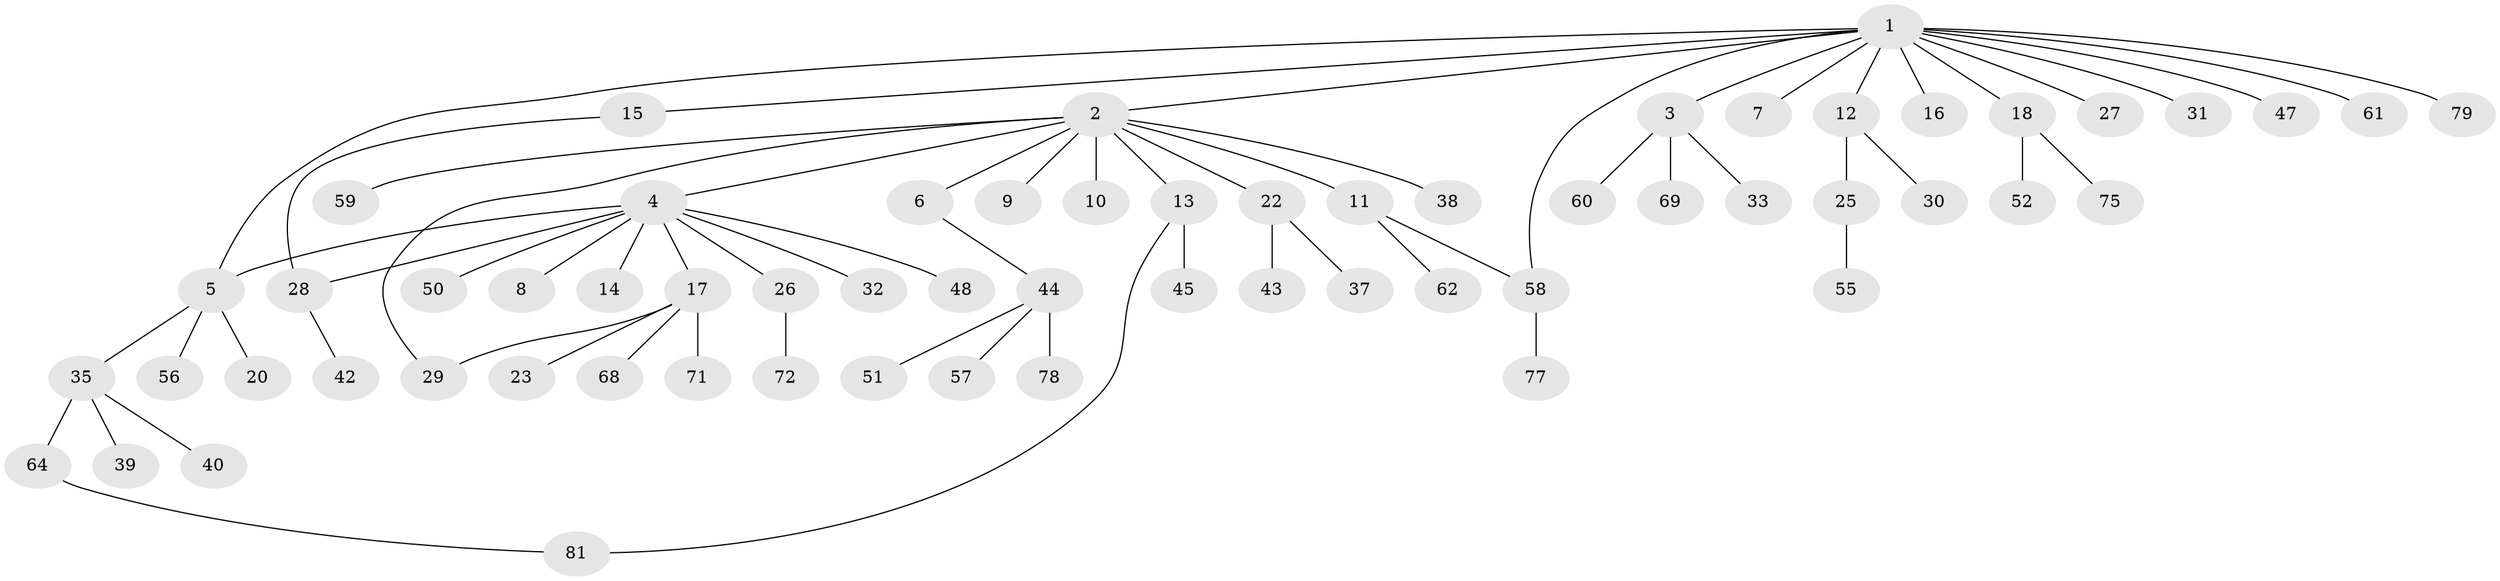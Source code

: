 // Generated by graph-tools (version 1.1) at 2025/51/02/27/25 19:51:59]
// undirected, 62 vertices, 66 edges
graph export_dot {
graph [start="1"]
  node [color=gray90,style=filled];
  1 [super="+41"];
  2 [super="+34"];
  3 [super="+67"];
  4 [super="+53"];
  5 [super="+36"];
  6 [super="+24"];
  7;
  8;
  9;
  10;
  11 [super="+49"];
  12 [super="+73"];
  13 [super="+21"];
  14;
  15;
  16;
  17 [super="+65"];
  18 [super="+19"];
  20;
  22;
  23;
  25;
  26 [super="+82"];
  27;
  28;
  29 [super="+80"];
  30;
  31;
  32;
  33 [super="+66"];
  35 [super="+54"];
  37;
  38;
  39;
  40;
  42;
  43;
  44 [super="+46"];
  45;
  47;
  48;
  50;
  51;
  52 [super="+76"];
  55;
  56 [super="+74"];
  57 [super="+70"];
  58 [super="+63"];
  59;
  60;
  61;
  62;
  64;
  68;
  69;
  71;
  72;
  75;
  77;
  78;
  79;
  81;
  1 -- 2;
  1 -- 3;
  1 -- 5;
  1 -- 7;
  1 -- 12;
  1 -- 15;
  1 -- 16;
  1 -- 18;
  1 -- 27;
  1 -- 31;
  1 -- 47;
  1 -- 61;
  1 -- 58;
  1 -- 79;
  2 -- 4;
  2 -- 6;
  2 -- 9;
  2 -- 10;
  2 -- 11;
  2 -- 13;
  2 -- 22;
  2 -- 29;
  2 -- 38;
  2 -- 59;
  3 -- 33;
  3 -- 60;
  3 -- 69;
  4 -- 5;
  4 -- 8;
  4 -- 14;
  4 -- 17;
  4 -- 26;
  4 -- 28;
  4 -- 32;
  4 -- 48;
  4 -- 50;
  5 -- 20;
  5 -- 35;
  5 -- 56;
  6 -- 44;
  11 -- 58;
  11 -- 62;
  12 -- 25;
  12 -- 30;
  13 -- 45;
  13 -- 81;
  15 -- 28;
  17 -- 23;
  17 -- 29;
  17 -- 68;
  17 -- 71;
  18 -- 52;
  18 -- 75;
  22 -- 37;
  22 -- 43;
  25 -- 55;
  26 -- 72;
  28 -- 42;
  35 -- 39;
  35 -- 40;
  35 -- 64;
  44 -- 51;
  44 -- 57;
  44 -- 78;
  58 -- 77;
  64 -- 81;
}
